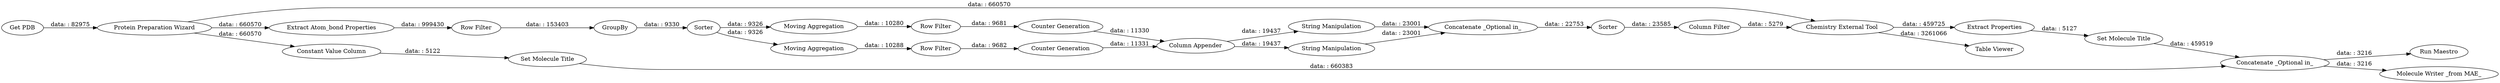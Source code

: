 digraph {
	"-2963287647259799267_15198" [label="Extract Atom_bond Properties"]
	"-2963287647259799267_15243" [label="Row Filter"]
	"-2963287647259799267_15298" [label="Set Molecule Title"]
	"-2963287647259799267_15288" [label="Run Maestro"]
	"-2963287647259799267_15297" [label="Constant Value Column"]
	"-2963287647259799267_15234" [label="String Manipulation"]
	"-2963287647259799267_15200" [label=GroupBy]
	"-2963287647259799267_15267" [label="Moving Aggregation"]
	"-2963287647259799267_15266" [label="Row Filter"]
	"-2963287647259799267_15290" [label="Column Filter"]
	"-2963287647259799267_15294" [label="Molecule Writer _from MAE_"]
	"-2963287647259799267_15272" [label="Counter Generation"]
	"-2963287647259799267_15228" [label=Sorter]
	"-2963287647259799267_15278" [label="String Manipulation"]
	"-2963287647259799267_15227" [label="Column Appender"]
	"-2963287647259799267_15265" [label="Moving Aggregation"]
	"-2963287647259799267_15287" [label="Table Viewer"]
	"-2963287647259799267_15214" [label="Protein Preparation Wizard"]
	"-2963287647259799267_15286" [label="Chemistry External Tool"]
	"-2963287647259799267_15289" [label="Concatenate _Optional in_"]
	"-2963287647259799267_15274" [label="Counter Generation"]
	"-2963287647259799267_15291" [label=Sorter]
	"-2963287647259799267_15193" [label="Get PDB"]
	"-2963287647259799267_15296" [label="Extract Properties"]
	"-2963287647259799267_15292" [label="Concatenate _Optional in_"]
	"-2963287647259799267_15268" [label="Row Filter"]
	"-2963287647259799267_15299" [label="Set Molecule Title"]
	"-2963287647259799267_15286" -> "-2963287647259799267_15287" [label="data: : 3261066"]
	"-2963287647259799267_15266" -> "-2963287647259799267_15274" [label="data: : 9681"]
	"-2963287647259799267_15274" -> "-2963287647259799267_15227" [label="data: : 11330"]
	"-2963287647259799267_15227" -> "-2963287647259799267_15278" [label="data: : 19437"]
	"-2963287647259799267_15292" -> "-2963287647259799267_15288" [label="data: : 3216"]
	"-2963287647259799267_15228" -> "-2963287647259799267_15265" [label="data: : 9326"]
	"-2963287647259799267_15292" -> "-2963287647259799267_15294" [label="data: : 3216"]
	"-2963287647259799267_15290" -> "-2963287647259799267_15286" [label="data: : 5279"]
	"-2963287647259799267_15298" -> "-2963287647259799267_15292" [label="data: : 459519"]
	"-2963287647259799267_15234" -> "-2963287647259799267_15289" [label="data: : 23001"]
	"-2963287647259799267_15272" -> "-2963287647259799267_15227" [label="data: : 11331"]
	"-2963287647259799267_15214" -> "-2963287647259799267_15198" [label="data: : 660570"]
	"-2963287647259799267_15296" -> "-2963287647259799267_15298" [label="data: : 5127"]
	"-2963287647259799267_15193" -> "-2963287647259799267_15214" [label="data: : 82975"]
	"-2963287647259799267_15200" -> "-2963287647259799267_15228" [label="data: : 9330"]
	"-2963287647259799267_15268" -> "-2963287647259799267_15272" [label="data: : 9682"]
	"-2963287647259799267_15214" -> "-2963287647259799267_15286" [label="data: : 660570"]
	"-2963287647259799267_15267" -> "-2963287647259799267_15268" [label="data: : 10288"]
	"-2963287647259799267_15228" -> "-2963287647259799267_15267" [label="data: : 9326"]
	"-2963287647259799267_15278" -> "-2963287647259799267_15289" [label="data: : 23001"]
	"-2963287647259799267_15227" -> "-2963287647259799267_15234" [label="data: : 19437"]
	"-2963287647259799267_15289" -> "-2963287647259799267_15291" [label="data: : 22753"]
	"-2963287647259799267_15286" -> "-2963287647259799267_15296" [label="data: : 459725"]
	"-2963287647259799267_15265" -> "-2963287647259799267_15266" [label="data: : 10280"]
	"-2963287647259799267_15297" -> "-2963287647259799267_15299" [label="data: : 5122"]
	"-2963287647259799267_15291" -> "-2963287647259799267_15290" [label="data: : 23585"]
	"-2963287647259799267_15243" -> "-2963287647259799267_15200" [label="data: : 153403"]
	"-2963287647259799267_15214" -> "-2963287647259799267_15297" [label="data: : 660570"]
	"-2963287647259799267_15198" -> "-2963287647259799267_15243" [label="data: : 999430"]
	"-2963287647259799267_15299" -> "-2963287647259799267_15292" [label="data: : 660383"]
	rankdir=LR
}
